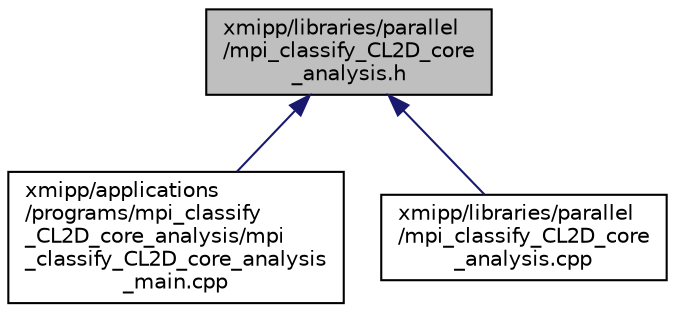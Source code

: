 digraph "xmipp/libraries/parallel/mpi_classify_CL2D_core_analysis.h"
{
  edge [fontname="Helvetica",fontsize="10",labelfontname="Helvetica",labelfontsize="10"];
  node [fontname="Helvetica",fontsize="10",shape=record];
  Node49 [label="xmipp/libraries/parallel\l/mpi_classify_CL2D_core\l_analysis.h",height=0.2,width=0.4,color="black", fillcolor="grey75", style="filled", fontcolor="black"];
  Node49 -> Node50 [dir="back",color="midnightblue",fontsize="10",style="solid",fontname="Helvetica"];
  Node50 [label="xmipp/applications\l/programs/mpi_classify\l_CL2D_core_analysis/mpi\l_classify_CL2D_core_analysis\l_main.cpp",height=0.2,width=0.4,color="black", fillcolor="white", style="filled",URL="$mpi__classify__CL2D__core__analysis__main_8cpp.html"];
  Node49 -> Node51 [dir="back",color="midnightblue",fontsize="10",style="solid",fontname="Helvetica"];
  Node51 [label="xmipp/libraries/parallel\l/mpi_classify_CL2D_core\l_analysis.cpp",height=0.2,width=0.4,color="black", fillcolor="white", style="filled",URL="$mpi__classify__CL2D__core__analysis_8cpp.html"];
}
